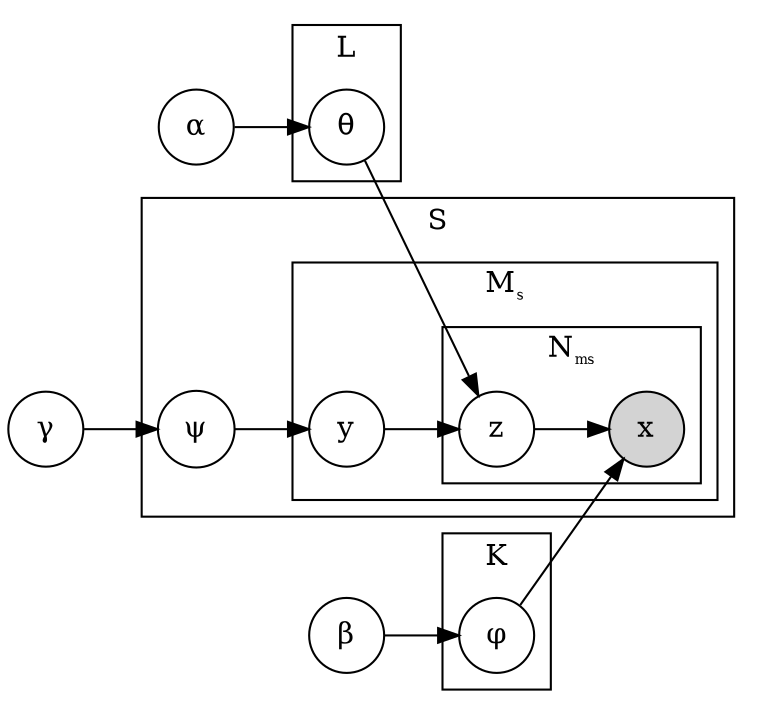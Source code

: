
Digraph fig1 {
rankdir = LR; //order things from left to right

//define alpha and beta as existing
alpha [shape=circle,label=<&alpha;>];
beta [shape=circle,label=<&beta;>];
gamma [shape=circle,label=<&gamma;>];
//not strictly nescessary but helps if you want to
//assign them specific shapes or colours

subgraph cluster_S
{
    label = "S"
    psi [shape=circle,label=<&psi;>];
  psi ->y;

subgraph cluster_M 
{
    label = <M<sub><font point-size="8">s</font></sub>>

 
    y [shape=circle];
    subgraph cluster_N
    {
        label = <N<sub><font point-size="8">ms</font></sub>>
        z [shape=circle];
        x [shape=circle, style=filled]
        z->x; 
    }
  y->z;

}
}
alpha -> theta;
beta -> phi;
gamma ->psi;
  subgraph cluster_L 
  {
      label ="L"
      theta [shape=circle,label=<&theta;>];
    theta -> z;
  }
  subgraph cluster_K
  {
      label = "K"
      phi [shape=circle,label=<&phi;>];
      phi->x;
  }
}

